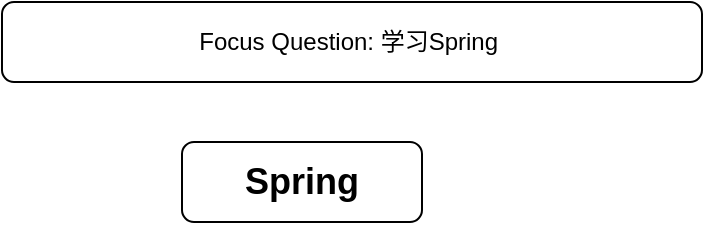 <mxfile version="13.4.8" type="github" pages="2">
  <diagram name="学习Spring " id="42789a77-a242-8287-6e28-9cd8cfd52e62">
    <mxGraphModel dx="1422" dy="794" grid="1" gridSize="10" guides="1" tooltips="1" connect="1" arrows="1" fold="1" page="1" pageScale="1" pageWidth="1100" pageHeight="850" background="#ffffff" math="0" shadow="0">
      <root>
        <mxCell id="0" />
        <mxCell id="1" parent="0" />
        <mxCell id="OFASS0iZJi4-_X00OKtm-1" value="Focus Question: 学习Spring&amp;nbsp;" style="rounded=1;whiteSpace=wrap;html=1;" vertex="1" parent="1">
          <mxGeometry x="310" y="50" width="350" height="40" as="geometry" />
        </mxCell>
        <mxCell id="OFASS0iZJi4-_X00OKtm-2" value="&lt;b&gt;&lt;font style=&quot;font-size: 18px&quot;&gt;Spring&lt;/font&gt;&lt;/b&gt;" style="rounded=1;whiteSpace=wrap;html=1;" vertex="1" parent="1">
          <mxGeometry x="400" y="120" width="120" height="40" as="geometry" />
        </mxCell>
      </root>
    </mxGraphModel>
  </diagram>
  <diagram id="aRltwFm8m61WqDbKuKa8" name="Page-2">
    <mxGraphModel dx="1422" dy="794" grid="1" gridSize="10" guides="1" tooltips="1" connect="1" arrows="1" fold="1" page="1" pageScale="1" pageWidth="850" pageHeight="1100" math="0" shadow="0">
      <root>
        <mxCell id="WoOvcXvXHn8ueI-9qNVr-0" />
        <mxCell id="WoOvcXvXHn8ueI-9qNVr-1" parent="WoOvcXvXHn8ueI-9qNVr-0" />
        <mxCell id="WoOvcXvXHn8ueI-9qNVr-2" value="设计模式" style="rounded=1;whiteSpace=wrap;html=1;" vertex="1" parent="WoOvcXvXHn8ueI-9qNVr-1">
          <mxGeometry x="305" y="170" width="95" height="40" as="geometry" />
        </mxCell>
        <mxCell id="WoOvcXvXHn8ueI-9qNVr-3" value="Focus Question:设计模式有哪些？Java 语言实现？" style="rounded=1;whiteSpace=wrap;html=1;" vertex="1" parent="WoOvcXvXHn8ueI-9qNVr-1">
          <mxGeometry x="250" y="60" width="380" height="60" as="geometry" />
        </mxCell>
      </root>
    </mxGraphModel>
  </diagram>
</mxfile>
